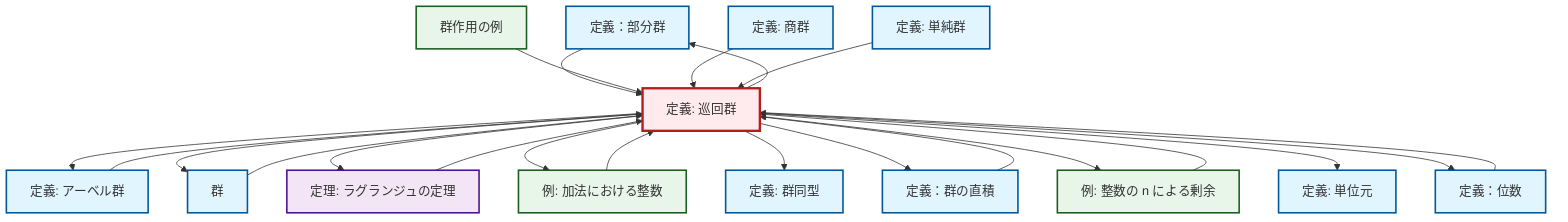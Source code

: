 graph TD
    classDef definition fill:#e1f5fe,stroke:#01579b,stroke-width:2px
    classDef theorem fill:#f3e5f5,stroke:#4a148c,stroke-width:2px
    classDef axiom fill:#fff3e0,stroke:#e65100,stroke-width:2px
    classDef example fill:#e8f5e9,stroke:#1b5e20,stroke-width:2px
    classDef current fill:#ffebee,stroke:#b71c1c,stroke-width:3px
    def-subgroup["定義：部分群"]:::definition
    def-cyclic-group["定義: 巡回群"]:::definition
    def-order["定義：位数"]:::definition
    def-direct-product["定義：群の直積"]:::definition
    def-quotient-group["定義: 商群"]:::definition
    ex-integers-addition["例: 加法における整数"]:::example
    ex-group-action-examples["群作用の例"]:::example
    def-isomorphism["定義: 群同型"]:::definition
    ex-quotient-integers-mod-n["例: 整数の n による剰余"]:::example
    thm-lagrange["定理: ラグランジュの定理"]:::theorem
    def-group["群"]:::definition
    def-identity-element["定義: 単位元"]:::definition
    def-simple-group["定義: 単純群"]:::definition
    def-abelian-group["定義: アーベル群"]:::definition
    def-cyclic-group --> def-abelian-group
    ex-quotient-integers-mod-n --> def-cyclic-group
    def-subgroup --> def-cyclic-group
    def-direct-product --> def-cyclic-group
    ex-integers-addition --> def-cyclic-group
    def-cyclic-group --> def-group
    def-cyclic-group --> thm-lagrange
    def-order --> def-cyclic-group
    def-cyclic-group --> ex-integers-addition
    def-abelian-group --> def-cyclic-group
    def-cyclic-group --> def-isomorphism
    def-cyclic-group --> def-direct-product
    def-cyclic-group --> def-subgroup
    def-cyclic-group --> ex-quotient-integers-mod-n
    def-cyclic-group --> def-identity-element
    def-group --> def-cyclic-group
    def-cyclic-group --> def-order
    ex-group-action-examples --> def-cyclic-group
    thm-lagrange --> def-cyclic-group
    def-quotient-group --> def-cyclic-group
    def-simple-group --> def-cyclic-group
    class def-cyclic-group current